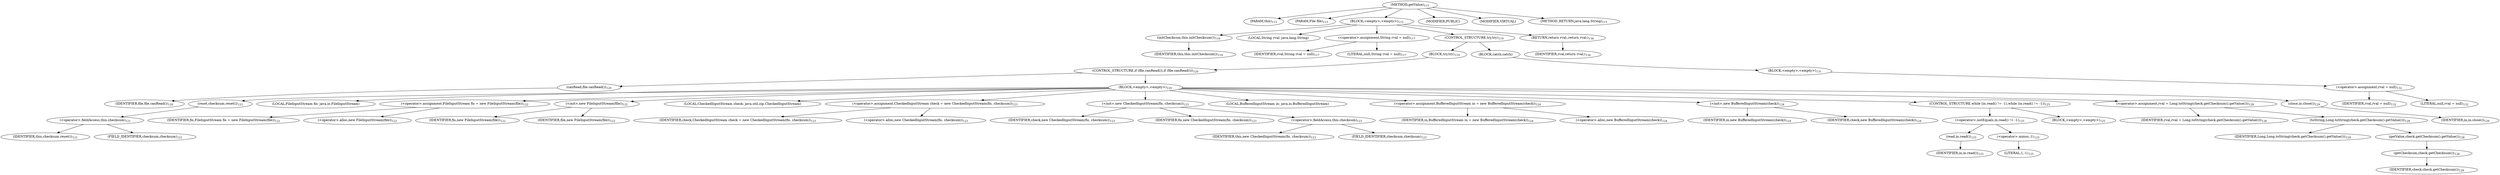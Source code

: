 digraph "getValue" {  
"134" [label = <(METHOD,getValue)<SUB>115</SUB>> ]
"6" [label = <(PARAM,this)<SUB>115</SUB>> ]
"135" [label = <(PARAM,File file)<SUB>115</SUB>> ]
"136" [label = <(BLOCK,&lt;empty&gt;,&lt;empty&gt;)<SUB>115</SUB>> ]
"137" [label = <(initChecksum,this.initChecksum())<SUB>116</SUB>> ]
"5" [label = <(IDENTIFIER,this,this.initChecksum())<SUB>116</SUB>> ]
"138" [label = <(LOCAL,String rval: java.lang.String)> ]
"139" [label = <(&lt;operator&gt;.assignment,String rval = null)<SUB>117</SUB>> ]
"140" [label = <(IDENTIFIER,rval,String rval = null)<SUB>117</SUB>> ]
"141" [label = <(LITERAL,null,String rval = null)<SUB>117</SUB>> ]
"142" [label = <(CONTROL_STRUCTURE,try,try)<SUB>119</SUB>> ]
"143" [label = <(BLOCK,try,try)<SUB>119</SUB>> ]
"144" [label = <(CONTROL_STRUCTURE,if (file.canRead()),if (file.canRead()))<SUB>120</SUB>> ]
"145" [label = <(canRead,file.canRead())<SUB>120</SUB>> ]
"146" [label = <(IDENTIFIER,file,file.canRead())<SUB>120</SUB>> ]
"147" [label = <(BLOCK,&lt;empty&gt;,&lt;empty&gt;)<SUB>120</SUB>> ]
"148" [label = <(reset,checksum.reset())<SUB>121</SUB>> ]
"149" [label = <(&lt;operator&gt;.fieldAccess,this.checksum)<SUB>121</SUB>> ]
"150" [label = <(IDENTIFIER,this,checksum.reset())<SUB>121</SUB>> ]
"151" [label = <(FIELD_IDENTIFIER,checksum,checksum)<SUB>121</SUB>> ]
"8" [label = <(LOCAL,FileInputStream fis: java.io.FileInputStream)> ]
"152" [label = <(&lt;operator&gt;.assignment,FileInputStream fis = new FileInputStream(file))<SUB>122</SUB>> ]
"153" [label = <(IDENTIFIER,fis,FileInputStream fis = new FileInputStream(file))<SUB>122</SUB>> ]
"154" [label = <(&lt;operator&gt;.alloc,new FileInputStream(file))<SUB>122</SUB>> ]
"155" [label = <(&lt;init&gt;,new FileInputStream(file))<SUB>122</SUB>> ]
"7" [label = <(IDENTIFIER,fis,new FileInputStream(file))<SUB>122</SUB>> ]
"156" [label = <(IDENTIFIER,file,new FileInputStream(file))<SUB>122</SUB>> ]
"10" [label = <(LOCAL,CheckedInputStream check: java.util.zip.CheckedInputStream)> ]
"157" [label = <(&lt;operator&gt;.assignment,CheckedInputStream check = new CheckedInputStream(fis, checksum))<SUB>123</SUB>> ]
"158" [label = <(IDENTIFIER,check,CheckedInputStream check = new CheckedInputStream(fis, checksum))<SUB>123</SUB>> ]
"159" [label = <(&lt;operator&gt;.alloc,new CheckedInputStream(fis, checksum))<SUB>123</SUB>> ]
"160" [label = <(&lt;init&gt;,new CheckedInputStream(fis, checksum))<SUB>123</SUB>> ]
"9" [label = <(IDENTIFIER,check,new CheckedInputStream(fis, checksum))<SUB>123</SUB>> ]
"161" [label = <(IDENTIFIER,fis,new CheckedInputStream(fis, checksum))<SUB>123</SUB>> ]
"162" [label = <(&lt;operator&gt;.fieldAccess,this.checksum)<SUB>123</SUB>> ]
"163" [label = <(IDENTIFIER,this,new CheckedInputStream(fis, checksum))<SUB>123</SUB>> ]
"164" [label = <(FIELD_IDENTIFIER,checksum,checksum)<SUB>123</SUB>> ]
"12" [label = <(LOCAL,BufferedInputStream in: java.io.BufferedInputStream)> ]
"165" [label = <(&lt;operator&gt;.assignment,BufferedInputStream in = new BufferedInputStream(check))<SUB>124</SUB>> ]
"166" [label = <(IDENTIFIER,in,BufferedInputStream in = new BufferedInputStream(check))<SUB>124</SUB>> ]
"167" [label = <(&lt;operator&gt;.alloc,new BufferedInputStream(check))<SUB>124</SUB>> ]
"168" [label = <(&lt;init&gt;,new BufferedInputStream(check))<SUB>124</SUB>> ]
"11" [label = <(IDENTIFIER,in,new BufferedInputStream(check))<SUB>124</SUB>> ]
"169" [label = <(IDENTIFIER,check,new BufferedInputStream(check))<SUB>124</SUB>> ]
"170" [label = <(CONTROL_STRUCTURE,while (in.read() != -1),while (in.read() != -1))<SUB>125</SUB>> ]
"171" [label = <(&lt;operator&gt;.notEquals,in.read() != -1)<SUB>125</SUB>> ]
"172" [label = <(read,in.read())<SUB>125</SUB>> ]
"173" [label = <(IDENTIFIER,in,in.read())<SUB>125</SUB>> ]
"174" [label = <(&lt;operator&gt;.minus,-1)<SUB>125</SUB>> ]
"175" [label = <(LITERAL,1,-1)<SUB>125</SUB>> ]
"176" [label = <(BLOCK,&lt;empty&gt;,&lt;empty&gt;)<SUB>125</SUB>> ]
"177" [label = <(&lt;operator&gt;.assignment,rval = Long.toString(check.getChecksum().getValue()))<SUB>128</SUB>> ]
"178" [label = <(IDENTIFIER,rval,rval = Long.toString(check.getChecksum().getValue()))<SUB>128</SUB>> ]
"179" [label = <(toString,Long.toString(check.getChecksum().getValue()))<SUB>128</SUB>> ]
"180" [label = <(IDENTIFIER,Long,Long.toString(check.getChecksum().getValue()))<SUB>128</SUB>> ]
"181" [label = <(getValue,check.getChecksum().getValue())<SUB>128</SUB>> ]
"182" [label = <(getChecksum,check.getChecksum())<SUB>128</SUB>> ]
"183" [label = <(IDENTIFIER,check,check.getChecksum())<SUB>128</SUB>> ]
"184" [label = <(close,in.close())<SUB>129</SUB>> ]
"185" [label = <(IDENTIFIER,in,in.close())<SUB>129</SUB>> ]
"186" [label = <(BLOCK,catch,catch)> ]
"187" [label = <(BLOCK,&lt;empty&gt;,&lt;empty&gt;)<SUB>131</SUB>> ]
"188" [label = <(&lt;operator&gt;.assignment,rval = null)<SUB>132</SUB>> ]
"189" [label = <(IDENTIFIER,rval,rval = null)<SUB>132</SUB>> ]
"190" [label = <(LITERAL,null,rval = null)<SUB>132</SUB>> ]
"191" [label = <(RETURN,return rval;,return rval;)<SUB>134</SUB>> ]
"192" [label = <(IDENTIFIER,rval,return rval;)<SUB>134</SUB>> ]
"193" [label = <(MODIFIER,PUBLIC)> ]
"194" [label = <(MODIFIER,VIRTUAL)> ]
"195" [label = <(METHOD_RETURN,java.lang.String)<SUB>115</SUB>> ]
  "134" -> "6" 
  "134" -> "135" 
  "134" -> "136" 
  "134" -> "193" 
  "134" -> "194" 
  "134" -> "195" 
  "136" -> "137" 
  "136" -> "138" 
  "136" -> "139" 
  "136" -> "142" 
  "136" -> "191" 
  "137" -> "5" 
  "139" -> "140" 
  "139" -> "141" 
  "142" -> "143" 
  "142" -> "186" 
  "143" -> "144" 
  "144" -> "145" 
  "144" -> "147" 
  "145" -> "146" 
  "147" -> "148" 
  "147" -> "8" 
  "147" -> "152" 
  "147" -> "155" 
  "147" -> "10" 
  "147" -> "157" 
  "147" -> "160" 
  "147" -> "12" 
  "147" -> "165" 
  "147" -> "168" 
  "147" -> "170" 
  "147" -> "177" 
  "147" -> "184" 
  "148" -> "149" 
  "149" -> "150" 
  "149" -> "151" 
  "152" -> "153" 
  "152" -> "154" 
  "155" -> "7" 
  "155" -> "156" 
  "157" -> "158" 
  "157" -> "159" 
  "160" -> "9" 
  "160" -> "161" 
  "160" -> "162" 
  "162" -> "163" 
  "162" -> "164" 
  "165" -> "166" 
  "165" -> "167" 
  "168" -> "11" 
  "168" -> "169" 
  "170" -> "171" 
  "170" -> "176" 
  "171" -> "172" 
  "171" -> "174" 
  "172" -> "173" 
  "174" -> "175" 
  "177" -> "178" 
  "177" -> "179" 
  "179" -> "180" 
  "179" -> "181" 
  "181" -> "182" 
  "182" -> "183" 
  "184" -> "185" 
  "186" -> "187" 
  "187" -> "188" 
  "188" -> "189" 
  "188" -> "190" 
  "191" -> "192" 
}
